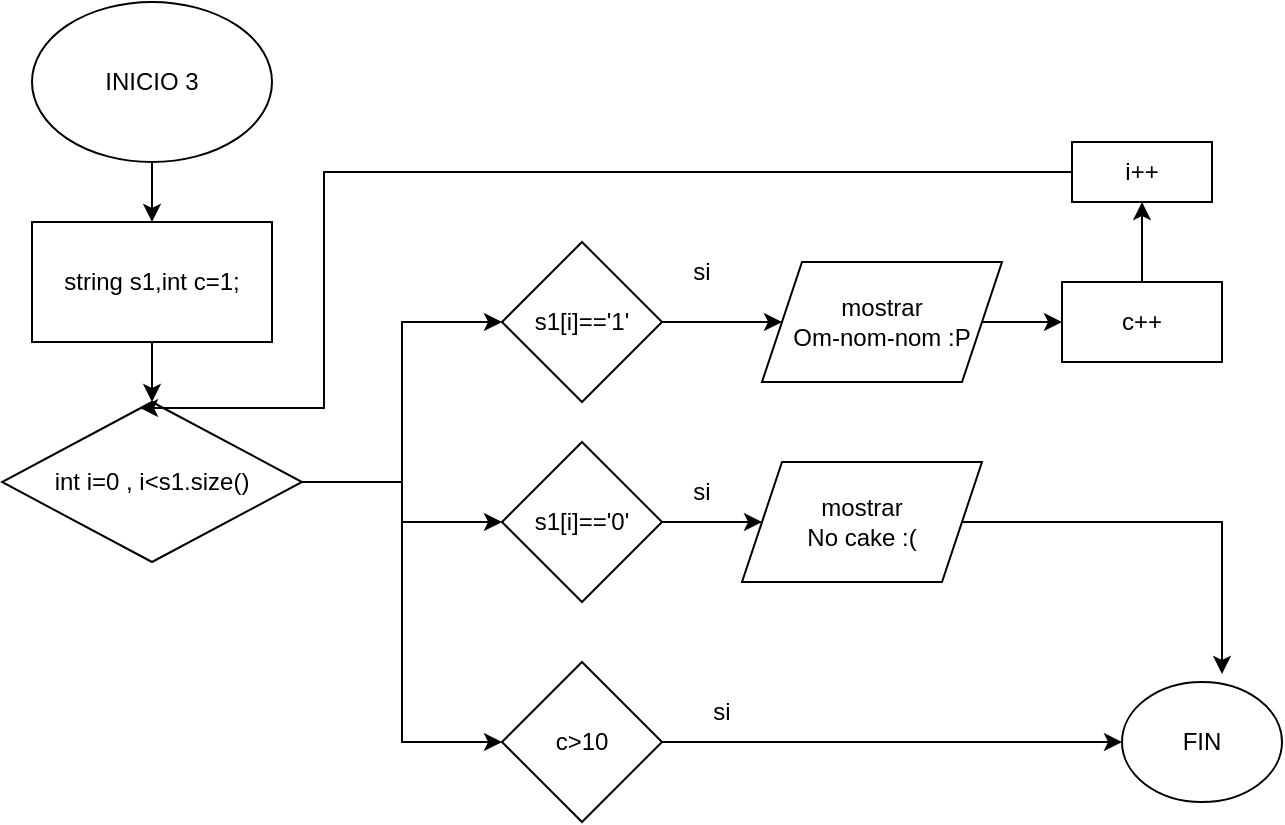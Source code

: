 <mxfile version="24.4.0" type="github">
  <diagram name="Página-1" id="xRTlJl6VPrgjYPbcC9zL">
    <mxGraphModel dx="730" dy="775" grid="1" gridSize="10" guides="1" tooltips="1" connect="1" arrows="1" fold="1" page="1" pageScale="1" pageWidth="827" pageHeight="1169" math="0" shadow="0">
      <root>
        <mxCell id="0" />
        <mxCell id="1" parent="0" />
        <mxCell id="D1ZdZbfGJ-dlg0-PajRq-4" value="" style="edgeStyle=orthogonalEdgeStyle;rounded=0;orthogonalLoop=1;jettySize=auto;html=1;" edge="1" parent="1" source="D1ZdZbfGJ-dlg0-PajRq-1" target="D1ZdZbfGJ-dlg0-PajRq-3">
          <mxGeometry relative="1" as="geometry" />
        </mxCell>
        <mxCell id="D1ZdZbfGJ-dlg0-PajRq-1" value="INICIO 3" style="ellipse;whiteSpace=wrap;html=1;" vertex="1" parent="1">
          <mxGeometry x="115" y="10" width="120" height="80" as="geometry" />
        </mxCell>
        <mxCell id="D1ZdZbfGJ-dlg0-PajRq-6" value="" style="edgeStyle=orthogonalEdgeStyle;rounded=0;orthogonalLoop=1;jettySize=auto;html=1;" edge="1" parent="1" source="D1ZdZbfGJ-dlg0-PajRq-3" target="D1ZdZbfGJ-dlg0-PajRq-5">
          <mxGeometry relative="1" as="geometry" />
        </mxCell>
        <mxCell id="D1ZdZbfGJ-dlg0-PajRq-3" value="string s1,int c=1;" style="whiteSpace=wrap;html=1;" vertex="1" parent="1">
          <mxGeometry x="115" y="120" width="120" height="60" as="geometry" />
        </mxCell>
        <mxCell id="D1ZdZbfGJ-dlg0-PajRq-9" value="" style="edgeStyle=orthogonalEdgeStyle;rounded=0;orthogonalLoop=1;jettySize=auto;html=1;" edge="1" parent="1" source="D1ZdZbfGJ-dlg0-PajRq-5" target="D1ZdZbfGJ-dlg0-PajRq-8">
          <mxGeometry relative="1" as="geometry" />
        </mxCell>
        <mxCell id="D1ZdZbfGJ-dlg0-PajRq-12" style="edgeStyle=orthogonalEdgeStyle;rounded=0;orthogonalLoop=1;jettySize=auto;html=1;entryX=0;entryY=0.5;entryDx=0;entryDy=0;" edge="1" parent="1" source="D1ZdZbfGJ-dlg0-PajRq-5" target="D1ZdZbfGJ-dlg0-PajRq-10">
          <mxGeometry relative="1" as="geometry" />
        </mxCell>
        <mxCell id="D1ZdZbfGJ-dlg0-PajRq-13" style="edgeStyle=orthogonalEdgeStyle;rounded=0;orthogonalLoop=1;jettySize=auto;html=1;entryX=0;entryY=0.5;entryDx=0;entryDy=0;" edge="1" parent="1" source="D1ZdZbfGJ-dlg0-PajRq-5" target="D1ZdZbfGJ-dlg0-PajRq-11">
          <mxGeometry relative="1" as="geometry" />
        </mxCell>
        <mxCell id="D1ZdZbfGJ-dlg0-PajRq-5" value="int i=0 , i&amp;lt;s1.size()" style="rhombus;whiteSpace=wrap;html=1;" vertex="1" parent="1">
          <mxGeometry x="100" y="210" width="150" height="80" as="geometry" />
        </mxCell>
        <mxCell id="D1ZdZbfGJ-dlg0-PajRq-15" value="" style="edgeStyle=orthogonalEdgeStyle;rounded=0;orthogonalLoop=1;jettySize=auto;html=1;" edge="1" parent="1" source="D1ZdZbfGJ-dlg0-PajRq-8" target="D1ZdZbfGJ-dlg0-PajRq-14">
          <mxGeometry relative="1" as="geometry" />
        </mxCell>
        <mxCell id="D1ZdZbfGJ-dlg0-PajRq-8" value="s1[i]==&#39;1&#39;" style="rhombus;whiteSpace=wrap;html=1;" vertex="1" parent="1">
          <mxGeometry x="350" y="130" width="80" height="80" as="geometry" />
        </mxCell>
        <mxCell id="D1ZdZbfGJ-dlg0-PajRq-17" value="" style="edgeStyle=orthogonalEdgeStyle;rounded=0;orthogonalLoop=1;jettySize=auto;html=1;" edge="1" parent="1" source="D1ZdZbfGJ-dlg0-PajRq-10" target="D1ZdZbfGJ-dlg0-PajRq-16">
          <mxGeometry relative="1" as="geometry" />
        </mxCell>
        <mxCell id="D1ZdZbfGJ-dlg0-PajRq-10" value="s1[i]==&#39;0&#39;" style="rhombus;whiteSpace=wrap;html=1;" vertex="1" parent="1">
          <mxGeometry x="350" y="230" width="80" height="80" as="geometry" />
        </mxCell>
        <mxCell id="D1ZdZbfGJ-dlg0-PajRq-19" value="" style="edgeStyle=orthogonalEdgeStyle;rounded=0;orthogonalLoop=1;jettySize=auto;html=1;" edge="1" parent="1" source="D1ZdZbfGJ-dlg0-PajRq-11" target="D1ZdZbfGJ-dlg0-PajRq-18">
          <mxGeometry relative="1" as="geometry" />
        </mxCell>
        <mxCell id="D1ZdZbfGJ-dlg0-PajRq-11" value="c&amp;gt;10" style="rhombus;whiteSpace=wrap;html=1;" vertex="1" parent="1">
          <mxGeometry x="350" y="340" width="80" height="80" as="geometry" />
        </mxCell>
        <mxCell id="D1ZdZbfGJ-dlg0-PajRq-25" value="" style="edgeStyle=orthogonalEdgeStyle;rounded=0;orthogonalLoop=1;jettySize=auto;html=1;" edge="1" parent="1" source="D1ZdZbfGJ-dlg0-PajRq-14" target="D1ZdZbfGJ-dlg0-PajRq-24">
          <mxGeometry relative="1" as="geometry" />
        </mxCell>
        <mxCell id="D1ZdZbfGJ-dlg0-PajRq-14" value="mostrar&lt;div&gt;Om-nom-nom :P&lt;br&gt;&lt;/div&gt;" style="shape=parallelogram;perimeter=parallelogramPerimeter;whiteSpace=wrap;html=1;fixedSize=1;" vertex="1" parent="1">
          <mxGeometry x="480" y="140" width="120" height="60" as="geometry" />
        </mxCell>
        <mxCell id="D1ZdZbfGJ-dlg0-PajRq-16" value="mostrar&lt;div&gt;No cake :(&lt;br&gt;&lt;/div&gt;" style="shape=parallelogram;perimeter=parallelogramPerimeter;whiteSpace=wrap;html=1;fixedSize=1;" vertex="1" parent="1">
          <mxGeometry x="470" y="240" width="120" height="60" as="geometry" />
        </mxCell>
        <mxCell id="D1ZdZbfGJ-dlg0-PajRq-18" value="FIN" style="ellipse;whiteSpace=wrap;html=1;" vertex="1" parent="1">
          <mxGeometry x="660" y="350" width="80" height="60" as="geometry" />
        </mxCell>
        <mxCell id="D1ZdZbfGJ-dlg0-PajRq-29" value="" style="edgeStyle=orthogonalEdgeStyle;rounded=0;orthogonalLoop=1;jettySize=auto;html=1;" edge="1" parent="1" source="D1ZdZbfGJ-dlg0-PajRq-24" target="D1ZdZbfGJ-dlg0-PajRq-28">
          <mxGeometry relative="1" as="geometry" />
        </mxCell>
        <mxCell id="D1ZdZbfGJ-dlg0-PajRq-24" value="c++" style="whiteSpace=wrap;html=1;" vertex="1" parent="1">
          <mxGeometry x="630" y="150" width="80" height="40" as="geometry" />
        </mxCell>
        <mxCell id="D1ZdZbfGJ-dlg0-PajRq-26" style="edgeStyle=orthogonalEdgeStyle;rounded=0;orthogonalLoop=1;jettySize=auto;html=1;entryX=0.625;entryY=-0.067;entryDx=0;entryDy=0;entryPerimeter=0;" edge="1" parent="1" source="D1ZdZbfGJ-dlg0-PajRq-16" target="D1ZdZbfGJ-dlg0-PajRq-18">
          <mxGeometry relative="1" as="geometry" />
        </mxCell>
        <mxCell id="D1ZdZbfGJ-dlg0-PajRq-30" style="edgeStyle=orthogonalEdgeStyle;rounded=0;orthogonalLoop=1;jettySize=auto;html=1;entryX=0.46;entryY=0.038;entryDx=0;entryDy=0;entryPerimeter=0;" edge="1" parent="1" source="D1ZdZbfGJ-dlg0-PajRq-28" target="D1ZdZbfGJ-dlg0-PajRq-5">
          <mxGeometry relative="1" as="geometry">
            <mxPoint x="260" y="230" as="targetPoint" />
            <Array as="points">
              <mxPoint x="261" y="95" />
              <mxPoint x="261" y="213" />
            </Array>
          </mxGeometry>
        </mxCell>
        <mxCell id="D1ZdZbfGJ-dlg0-PajRq-28" value="i++" style="whiteSpace=wrap;html=1;" vertex="1" parent="1">
          <mxGeometry x="635" y="80" width="70" height="30" as="geometry" />
        </mxCell>
        <mxCell id="D1ZdZbfGJ-dlg0-PajRq-31" value="si" style="text;html=1;align=center;verticalAlign=middle;whiteSpace=wrap;rounded=0;" vertex="1" parent="1">
          <mxGeometry x="420" y="130" width="60" height="30" as="geometry" />
        </mxCell>
        <mxCell id="D1ZdZbfGJ-dlg0-PajRq-32" value="si" style="text;html=1;align=center;verticalAlign=middle;whiteSpace=wrap;rounded=0;" vertex="1" parent="1">
          <mxGeometry x="420" y="240" width="60" height="30" as="geometry" />
        </mxCell>
        <mxCell id="D1ZdZbfGJ-dlg0-PajRq-33" value="si" style="text;html=1;align=center;verticalAlign=middle;whiteSpace=wrap;rounded=0;" vertex="1" parent="1">
          <mxGeometry x="430" y="350" width="60" height="30" as="geometry" />
        </mxCell>
      </root>
    </mxGraphModel>
  </diagram>
</mxfile>
